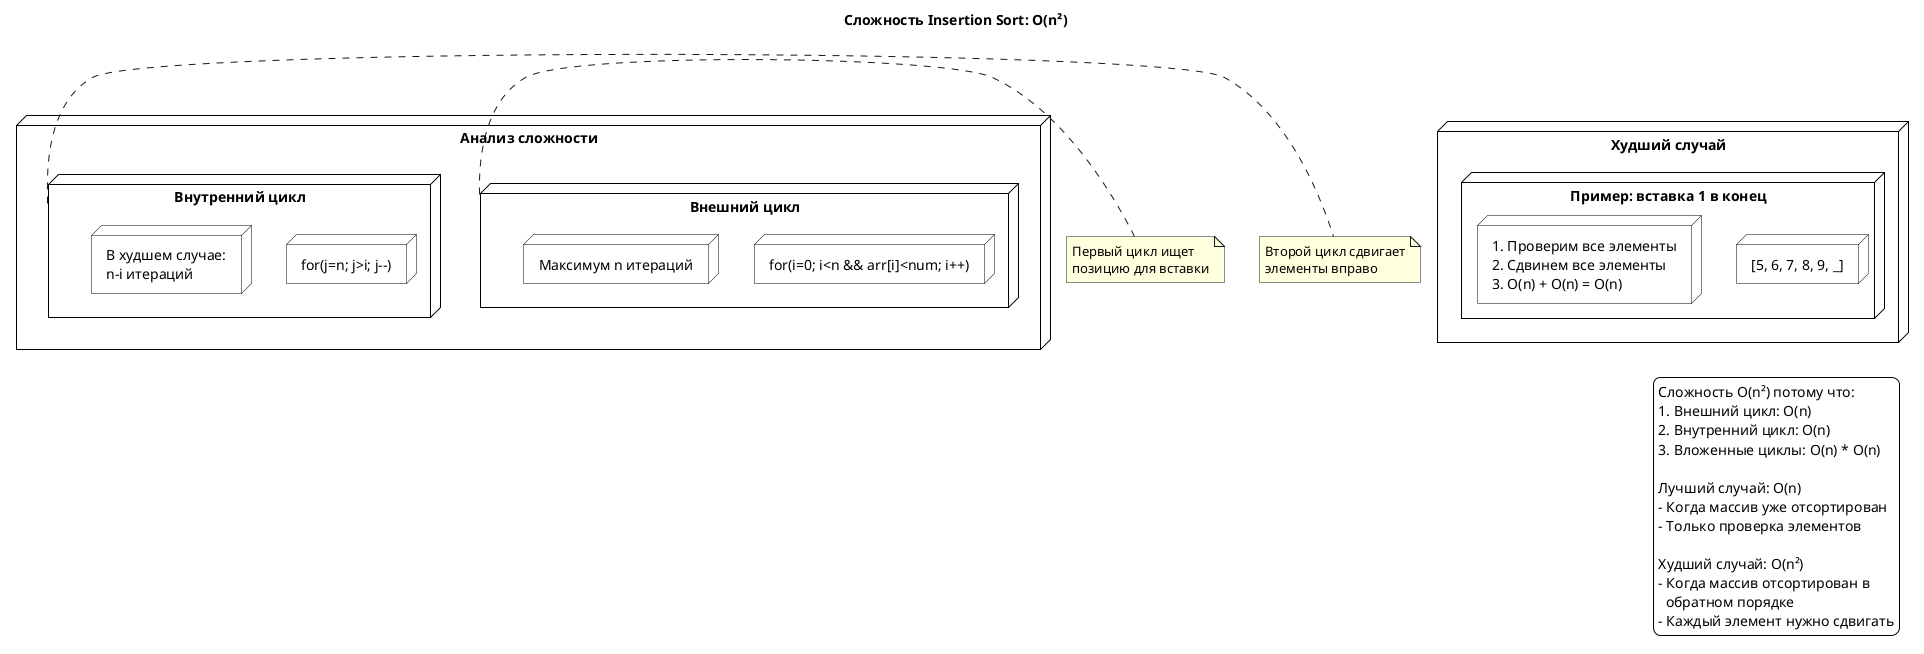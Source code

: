 @startuml
title Сложность Insertion Sort: O(n²)

skinparam backgroundColor white
skinparam node {
    BackgroundColor white
    BorderColor black
    FontSize 14
}

node "Анализ сложности" as complexity {
    node "Внешний цикл" as outer {
        node "for(i=0; i<n && arr[i]<num; i++)" as loop1
        node "Максимум n итераций" as note1
    }
    
    node "Внутренний цикл" as inner {
        node "for(j=n; j>i; j--)" as loop2
        node "В худшем случае:\nn-i итераций" as note2
    }
}

node "Худший случай" as worst {
    node "Пример: вставка 1 в конец" as example {
        node "[5, 6, 7, 8, 9, _]" as arr1
        node "1. Проверим все элементы\n2. Сдвинем все элементы\n3. O(n) + O(n) = O(n)" as steps
    }
}

legend right
  Сложность O(n²) потому что:
  1. Внешний цикл: O(n)
  2. Внутренний цикл: O(n)
  3. Вложенные циклы: O(n) * O(n)
  
  Лучший случай: O(n)
  - Когда массив уже отсортирован
  - Только проверка элементов
  
  Худший случай: O(n²)
  - Когда массив отсортирован в
    обратном порядке
  - Каждый элемент нужно сдвигать
end legend

note right of outer
  Первый цикл ищет
  позицию для вставки
end note

note right of inner
  Второй цикл сдвигает
  элементы вправо
end note

@enduml
